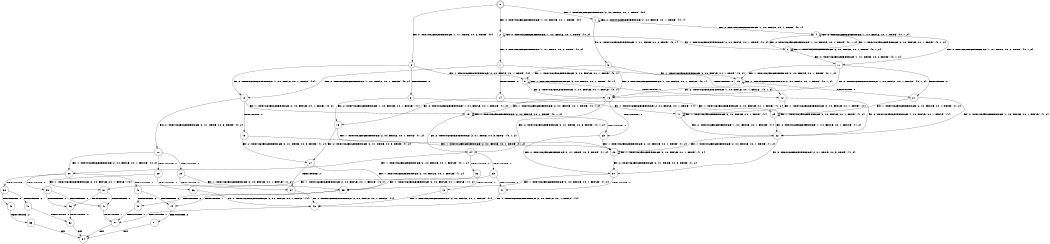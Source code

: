 digraph BCG {
size = "7, 10.5";
center = TRUE;
node [shape = circle];
0 [peripheries = 2];
0 -> 1 [label = "EX !1 !ATOMIC_EXCH_BRANCH (2, +0, FALSE, +0, 1, TRUE) !{0}"];
0 -> 2 [label = "EX !2 !ATOMIC_EXCH_BRANCH (1, +0, FALSE, +0, 1, TRUE) !{0}"];
0 -> 3 [label = "EX !0 !ATOMIC_EXCH_BRANCH (1, +1, TRUE, +0, 2, TRUE) !{0}"];
1 -> 4 [label = "EX !2 !ATOMIC_EXCH_BRANCH (1, +0, FALSE, +0, 1, TRUE) !{0, 1}"];
1 -> 5 [label = "EX !0 !ATOMIC_EXCH_BRANCH (1, +1, TRUE, +0, 2, TRUE) !{0, 1}"];
1 -> 1 [label = "EX !1 !ATOMIC_EXCH_BRANCH (2, +0, FALSE, +0, 1, TRUE) !{0, 1}"];
2 -> 6 [label = "EX !1 !ATOMIC_EXCH_BRANCH (2, +0, FALSE, +0, 1, TRUE) !{0, 2}"];
2 -> 7 [label = "EX !0 !ATOMIC_EXCH_BRANCH (1, +1, TRUE, +0, 2, TRUE) !{0, 2}"];
2 -> 2 [label = "EX !2 !ATOMIC_EXCH_BRANCH (1, +0, FALSE, +0, 1, TRUE) !{0, 2}"];
3 -> 8 [label = "TERMINATE !0"];
3 -> 9 [label = "EX !1 !ATOMIC_EXCH_BRANCH (2, +0, FALSE, +0, 1, TRUE) !{0}"];
3 -> 10 [label = "EX !2 !ATOMIC_EXCH_BRANCH (1, +0, FALSE, +0, 1, FALSE) !{0}"];
4 -> 11 [label = "EX !0 !ATOMIC_EXCH_BRANCH (1, +1, TRUE, +0, 2, TRUE) !{0, 1, 2}"];
4 -> 4 [label = "EX !2 !ATOMIC_EXCH_BRANCH (1, +0, FALSE, +0, 1, TRUE) !{0, 1, 2}"];
4 -> 6 [label = "EX !1 !ATOMIC_EXCH_BRANCH (2, +0, FALSE, +0, 1, TRUE) !{0, 1, 2}"];
5 -> 12 [label = "TERMINATE !0"];
5 -> 13 [label = "EX !2 !ATOMIC_EXCH_BRANCH (1, +0, FALSE, +0, 1, FALSE) !{0, 1}"];
5 -> 9 [label = "EX !1 !ATOMIC_EXCH_BRANCH (2, +0, FALSE, +0, 1, TRUE) !{0, 1}"];
6 -> 11 [label = "EX !0 !ATOMIC_EXCH_BRANCH (1, +1, TRUE, +0, 2, TRUE) !{0, 1, 2}"];
6 -> 4 [label = "EX !2 !ATOMIC_EXCH_BRANCH (1, +0, FALSE, +0, 1, TRUE) !{0, 1, 2}"];
6 -> 6 [label = "EX !1 !ATOMIC_EXCH_BRANCH (2, +0, FALSE, +0, 1, TRUE) !{0, 1, 2}"];
7 -> 14 [label = "TERMINATE !0"];
7 -> 15 [label = "EX !1 !ATOMIC_EXCH_BRANCH (2, +0, FALSE, +0, 1, TRUE) !{0, 2}"];
7 -> 10 [label = "EX !2 !ATOMIC_EXCH_BRANCH (1, +0, FALSE, +0, 1, FALSE) !{0, 2}"];
8 -> 16 [label = "EX !2 !ATOMIC_EXCH_BRANCH (1, +0, FALSE, +0, 1, FALSE) !{1}"];
8 -> 17 [label = "EX !1 !ATOMIC_EXCH_BRANCH (2, +0, FALSE, +0, 1, TRUE) !{1}"];
9 -> 12 [label = "TERMINATE !0"];
9 -> 13 [label = "EX !2 !ATOMIC_EXCH_BRANCH (1, +0, FALSE, +0, 1, FALSE) !{0, 1}"];
9 -> 9 [label = "EX !1 !ATOMIC_EXCH_BRANCH (2, +0, FALSE, +0, 1, TRUE) !{0, 1}"];
10 -> 18 [label = "TERMINATE !0"];
10 -> 19 [label = "EX !1 !ATOMIC_EXCH_BRANCH (2, +0, FALSE, +0, 1, TRUE) !{0, 2}"];
10 -> 20 [label = "EX !2 !ATOMIC_EXCH_BRANCH (2, +1, TRUE, +0, 3, TRUE) !{0, 2}"];
11 -> 21 [label = "TERMINATE !0"];
11 -> 13 [label = "EX !2 !ATOMIC_EXCH_BRANCH (1, +0, FALSE, +0, 1, FALSE) !{0, 1, 2}"];
11 -> 15 [label = "EX !1 !ATOMIC_EXCH_BRANCH (2, +0, FALSE, +0, 1, TRUE) !{0, 1, 2}"];
12 -> 22 [label = "EX !2 !ATOMIC_EXCH_BRANCH (1, +0, FALSE, +0, 1, FALSE) !{1}"];
12 -> 17 [label = "EX !1 !ATOMIC_EXCH_BRANCH (2, +0, FALSE, +0, 1, TRUE) !{1}"];
13 -> 23 [label = "TERMINATE !0"];
13 -> 24 [label = "EX !2 !ATOMIC_EXCH_BRANCH (2, +1, TRUE, +0, 3, TRUE) !{0, 1, 2}"];
13 -> 19 [label = "EX !1 !ATOMIC_EXCH_BRANCH (2, +0, FALSE, +0, 1, TRUE) !{0, 1, 2}"];
14 -> 25 [label = "EX !1 !ATOMIC_EXCH_BRANCH (2, +0, FALSE, +0, 1, TRUE) !{1, 2}"];
14 -> 16 [label = "EX !2 !ATOMIC_EXCH_BRANCH (1, +0, FALSE, +0, 1, FALSE) !{1, 2}"];
15 -> 21 [label = "TERMINATE !0"];
15 -> 13 [label = "EX !2 !ATOMIC_EXCH_BRANCH (1, +0, FALSE, +0, 1, FALSE) !{0, 1, 2}"];
15 -> 15 [label = "EX !1 !ATOMIC_EXCH_BRANCH (2, +0, FALSE, +0, 1, TRUE) !{0, 1, 2}"];
16 -> 26 [label = "EX !1 !ATOMIC_EXCH_BRANCH (2, +0, FALSE, +0, 1, TRUE) !{1, 2}"];
16 -> 27 [label = "EX !2 !ATOMIC_EXCH_BRANCH (2, +1, TRUE, +0, 3, TRUE) !{1, 2}"];
17 -> 22 [label = "EX !2 !ATOMIC_EXCH_BRANCH (1, +0, FALSE, +0, 1, FALSE) !{1}"];
17 -> 17 [label = "EX !1 !ATOMIC_EXCH_BRANCH (2, +0, FALSE, +0, 1, TRUE) !{1}"];
18 -> 26 [label = "EX !1 !ATOMIC_EXCH_BRANCH (2, +0, FALSE, +0, 1, TRUE) !{1, 2}"];
18 -> 27 [label = "EX !2 !ATOMIC_EXCH_BRANCH (2, +1, TRUE, +0, 3, TRUE) !{1, 2}"];
19 -> 23 [label = "TERMINATE !0"];
19 -> 24 [label = "EX !2 !ATOMIC_EXCH_BRANCH (2, +1, TRUE, +0, 3, TRUE) !{0, 1, 2}"];
19 -> 19 [label = "EX !1 !ATOMIC_EXCH_BRANCH (2, +0, FALSE, +0, 1, TRUE) !{0, 1, 2}"];
20 -> 28 [label = "TERMINATE !2"];
20 -> 29 [label = "TERMINATE !0"];
20 -> 30 [label = "EX !1 !ATOMIC_EXCH_BRANCH (2, +0, FALSE, +0, 1, FALSE) !{0, 2}"];
21 -> 22 [label = "EX !2 !ATOMIC_EXCH_BRANCH (1, +0, FALSE, +0, 1, FALSE) !{1, 2}"];
21 -> 25 [label = "EX !1 !ATOMIC_EXCH_BRANCH (2, +0, FALSE, +0, 1, TRUE) !{1, 2}"];
22 -> 31 [label = "EX !2 !ATOMIC_EXCH_BRANCH (2, +1, TRUE, +0, 3, TRUE) !{1, 2}"];
22 -> 26 [label = "EX !1 !ATOMIC_EXCH_BRANCH (2, +0, FALSE, +0, 1, TRUE) !{1, 2}"];
23 -> 31 [label = "EX !2 !ATOMIC_EXCH_BRANCH (2, +1, TRUE, +0, 3, TRUE) !{1, 2}"];
23 -> 26 [label = "EX !1 !ATOMIC_EXCH_BRANCH (2, +0, FALSE, +0, 1, TRUE) !{1, 2}"];
24 -> 32 [label = "TERMINATE !2"];
24 -> 33 [label = "TERMINATE !0"];
24 -> 30 [label = "EX !1 !ATOMIC_EXCH_BRANCH (2, +0, FALSE, +0, 1, FALSE) !{0, 1, 2}"];
25 -> 22 [label = "EX !2 !ATOMIC_EXCH_BRANCH (1, +0, FALSE, +0, 1, FALSE) !{1, 2}"];
25 -> 25 [label = "EX !1 !ATOMIC_EXCH_BRANCH (2, +0, FALSE, +0, 1, TRUE) !{1, 2}"];
26 -> 31 [label = "EX !2 !ATOMIC_EXCH_BRANCH (2, +1, TRUE, +0, 3, TRUE) !{1, 2}"];
26 -> 26 [label = "EX !1 !ATOMIC_EXCH_BRANCH (2, +0, FALSE, +0, 1, TRUE) !{1, 2}"];
27 -> 34 [label = "TERMINATE !2"];
27 -> 35 [label = "EX !1 !ATOMIC_EXCH_BRANCH (2, +0, FALSE, +0, 1, FALSE) !{1, 2}"];
28 -> 36 [label = "TERMINATE !0"];
28 -> 37 [label = "EX !1 !ATOMIC_EXCH_BRANCH (2, +0, FALSE, +0, 1, FALSE) !{0}"];
29 -> 34 [label = "TERMINATE !2"];
29 -> 35 [label = "EX !1 !ATOMIC_EXCH_BRANCH (2, +0, FALSE, +0, 1, FALSE) !{1, 2}"];
30 -> 38 [label = "TERMINATE !1"];
30 -> 39 [label = "TERMINATE !2"];
30 -> 40 [label = "TERMINATE !0"];
31 -> 41 [label = "TERMINATE !2"];
31 -> 35 [label = "EX !1 !ATOMIC_EXCH_BRANCH (2, +0, FALSE, +0, 1, FALSE) !{1, 2}"];
32 -> 42 [label = "TERMINATE !0"];
32 -> 37 [label = "EX !1 !ATOMIC_EXCH_BRANCH (2, +0, FALSE, +0, 1, FALSE) !{0, 1}"];
33 -> 41 [label = "TERMINATE !2"];
33 -> 35 [label = "EX !1 !ATOMIC_EXCH_BRANCH (2, +0, FALSE, +0, 1, FALSE) !{1, 2}"];
34 -> 43 [label = "EX !1 !ATOMIC_EXCH_BRANCH (2, +0, FALSE, +0, 1, FALSE) !{1}"];
35 -> 44 [label = "TERMINATE !1"];
35 -> 45 [label = "TERMINATE !2"];
36 -> 43 [label = "EX !1 !ATOMIC_EXCH_BRANCH (2, +0, FALSE, +0, 1, FALSE) !{1}"];
37 -> 46 [label = "TERMINATE !1"];
37 -> 47 [label = "TERMINATE !0"];
38 -> 48 [label = "TERMINATE !2"];
38 -> 49 [label = "TERMINATE !0"];
39 -> 46 [label = "TERMINATE !1"];
39 -> 47 [label = "TERMINATE !0"];
40 -> 44 [label = "TERMINATE !1"];
40 -> 45 [label = "TERMINATE !2"];
41 -> 43 [label = "EX !1 !ATOMIC_EXCH_BRANCH (2, +0, FALSE, +0, 1, FALSE) !{1}"];
42 -> 43 [label = "EX !1 !ATOMIC_EXCH_BRANCH (2, +0, FALSE, +0, 1, FALSE) !{1}"];
43 -> 50 [label = "TERMINATE !1"];
44 -> 51 [label = "TERMINATE !2"];
45 -> 50 [label = "TERMINATE !1"];
46 -> 52 [label = "TERMINATE !0"];
47 -> 50 [label = "TERMINATE !1"];
48 -> 52 [label = "TERMINATE !0"];
49 -> 53 [label = "TERMINATE !2"];
50 -> 54 [label = "exit"];
51 -> 54 [label = "exit"];
52 -> 54 [label = "exit"];
53 -> 54 [label = "exit"];
}

